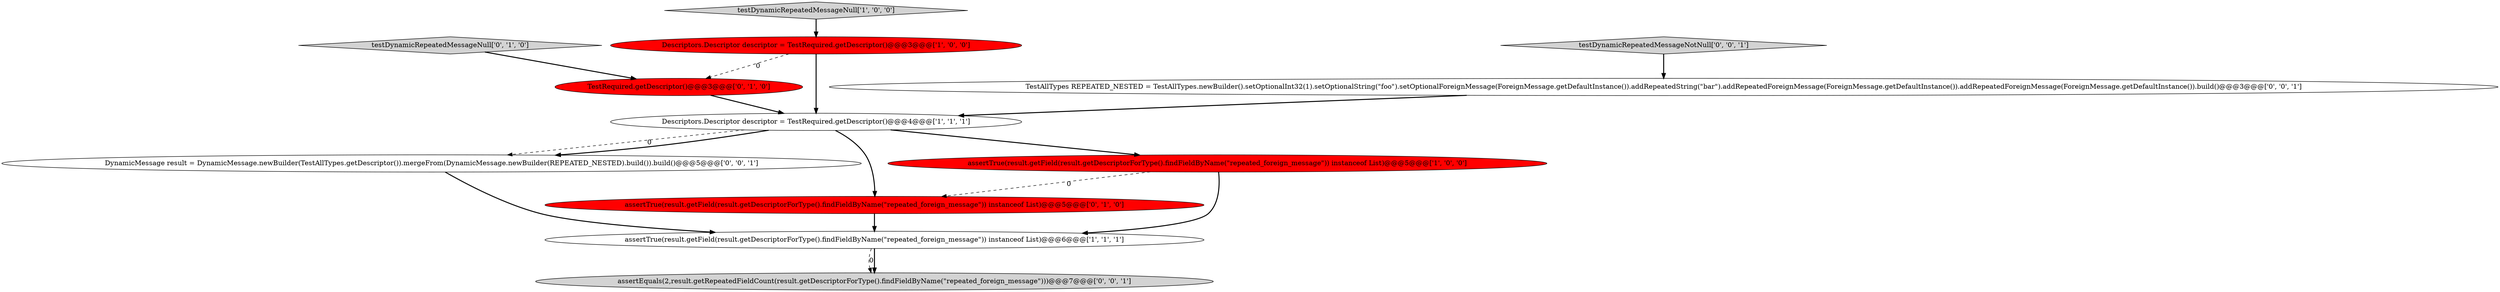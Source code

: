 digraph {
11 [style = filled, label = "assertEquals(2,result.getRepeatedFieldCount(result.getDescriptorForType().findFieldByName(\"repeated_foreign_message\")))@@@7@@@['0', '0', '1']", fillcolor = lightgray, shape = ellipse image = "AAA0AAABBB3BBB"];
2 [style = filled, label = "assertTrue(result.getField(result.getDescriptorForType().findFieldByName(\"repeated_foreign_message\")) instanceof List)@@@6@@@['1', '1', '1']", fillcolor = white, shape = ellipse image = "AAA0AAABBB1BBB"];
1 [style = filled, label = "Descriptors.Descriptor descriptor = TestRequired.getDescriptor()@@@3@@@['1', '0', '0']", fillcolor = red, shape = ellipse image = "AAA1AAABBB1BBB"];
7 [style = filled, label = "testDynamicRepeatedMessageNull['0', '1', '0']", fillcolor = lightgray, shape = diamond image = "AAA0AAABBB2BBB"];
8 [style = filled, label = "DynamicMessage result = DynamicMessage.newBuilder(TestAllTypes.getDescriptor()).mergeFrom(DynamicMessage.newBuilder(REPEATED_NESTED).build()).build()@@@5@@@['0', '0', '1']", fillcolor = white, shape = ellipse image = "AAA0AAABBB3BBB"];
10 [style = filled, label = "testDynamicRepeatedMessageNotNull['0', '0', '1']", fillcolor = lightgray, shape = diamond image = "AAA0AAABBB3BBB"];
5 [style = filled, label = "assertTrue(result.getField(result.getDescriptorForType().findFieldByName(\"repeated_foreign_message\")) instanceof List)@@@5@@@['0', '1', '0']", fillcolor = red, shape = ellipse image = "AAA1AAABBB2BBB"];
9 [style = filled, label = "TestAllTypes REPEATED_NESTED = TestAllTypes.newBuilder().setOptionalInt32(1).setOptionalString(\"foo\").setOptionalForeignMessage(ForeignMessage.getDefaultInstance()).addRepeatedString(\"bar\").addRepeatedForeignMessage(ForeignMessage.getDefaultInstance()).addRepeatedForeignMessage(ForeignMessage.getDefaultInstance()).build()@@@3@@@['0', '0', '1']", fillcolor = white, shape = ellipse image = "AAA0AAABBB3BBB"];
3 [style = filled, label = "assertTrue(result.getField(result.getDescriptorForType().findFieldByName(\"repeated_foreign_message\")) instanceof List)@@@5@@@['1', '0', '0']", fillcolor = red, shape = ellipse image = "AAA1AAABBB1BBB"];
4 [style = filled, label = "testDynamicRepeatedMessageNull['1', '0', '0']", fillcolor = lightgray, shape = diamond image = "AAA0AAABBB1BBB"];
0 [style = filled, label = "Descriptors.Descriptor descriptor = TestRequired.getDescriptor()@@@4@@@['1', '1', '1']", fillcolor = white, shape = ellipse image = "AAA0AAABBB1BBB"];
6 [style = filled, label = "TestRequired.getDescriptor()@@@3@@@['0', '1', '0']", fillcolor = red, shape = ellipse image = "AAA1AAABBB2BBB"];
0->3 [style = bold, label=""];
3->5 [style = dashed, label="0"];
0->8 [style = dashed, label="0"];
2->11 [style = dashed, label="0"];
5->2 [style = bold, label=""];
4->1 [style = bold, label=""];
10->9 [style = bold, label=""];
6->0 [style = bold, label=""];
1->0 [style = bold, label=""];
9->0 [style = bold, label=""];
3->2 [style = bold, label=""];
8->2 [style = bold, label=""];
1->6 [style = dashed, label="0"];
2->11 [style = bold, label=""];
7->6 [style = bold, label=""];
0->5 [style = bold, label=""];
0->8 [style = bold, label=""];
}
